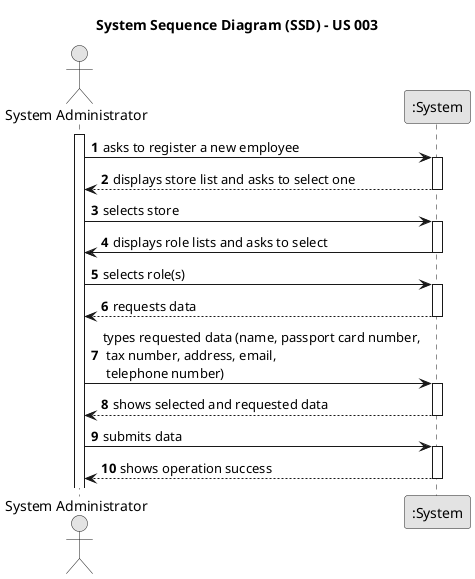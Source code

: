 @startuml
skinparam monochrome true
skinparam packageStyle rectangle
skinparam shadowing false

title System Sequence Diagram (SSD) - US 003

autonumber

actor "System Administrator" as User
participant ":System" as System

activate User

    User -> System: asks to register a new employee
        activate System

    System--> User : displays store list and asks to select one
        deactivate System

    User -> System: selects store
        activate System

    System-> User : displays role lists and asks to select
        deactivate System

        User -> System: selects role(s)
                activate System

            System--> User : requests data
                deactivate System

    User -> System: types requested data (name, passport card number,\n tax number, address, email,\n telephone number)
        activate System

    System--> User : shows selected and requested data
        deactivate System

    User -> System: submits data
        activate System

    System--> User : shows operation success
        deactivate System

@enduml